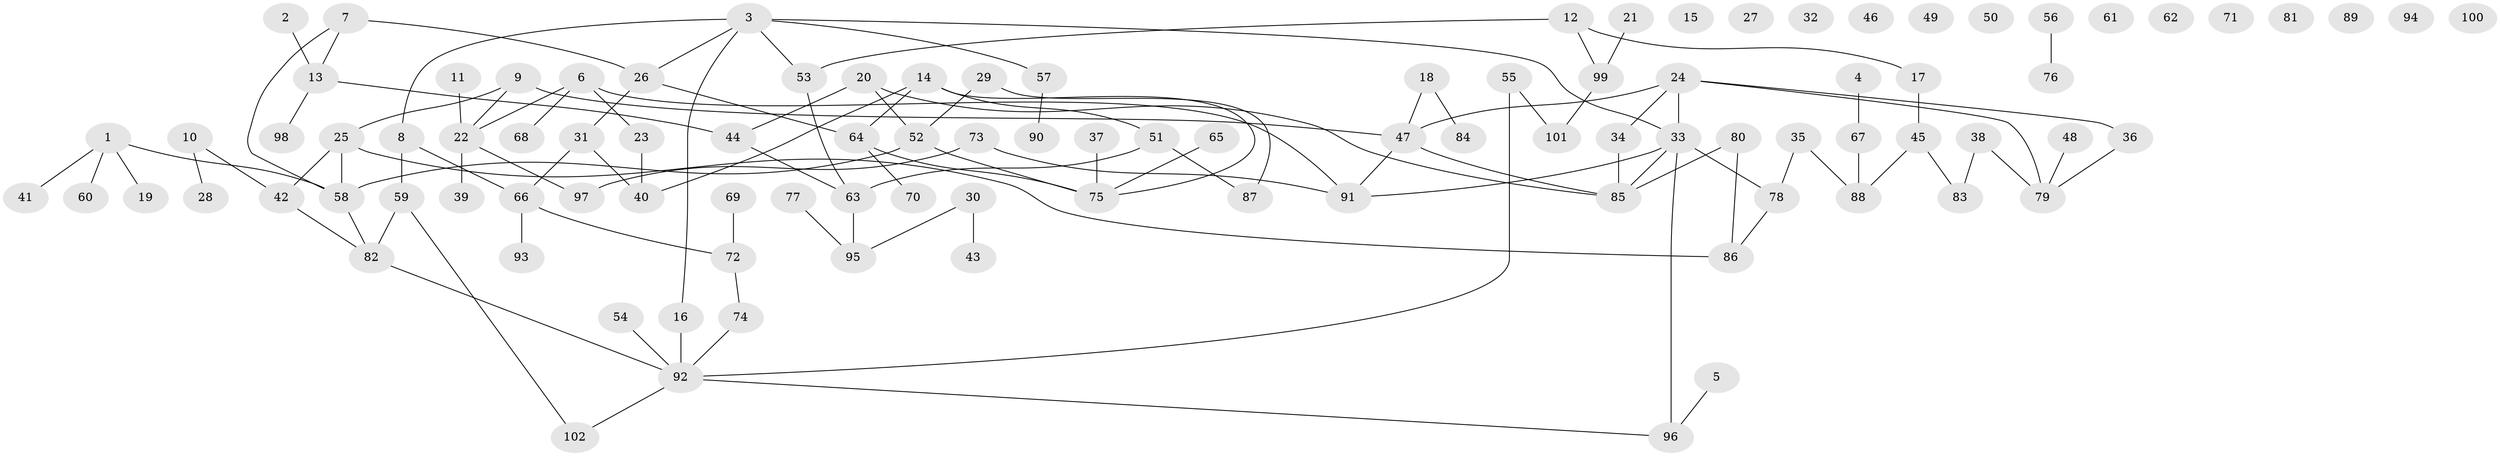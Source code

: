 // coarse degree distribution, {3: 0.10256410256410256, 5: 0.07692307692307693, 9: 0.02564102564102564, 2: 0.2564102564102564, 8: 0.02564102564102564, 1: 0.23076923076923078, 4: 0.23076923076923078, 6: 0.02564102564102564, 7: 0.02564102564102564}
// Generated by graph-tools (version 1.1) at 2025/48/03/04/25 22:48:35]
// undirected, 102 vertices, 115 edges
graph export_dot {
  node [color=gray90,style=filled];
  1;
  2;
  3;
  4;
  5;
  6;
  7;
  8;
  9;
  10;
  11;
  12;
  13;
  14;
  15;
  16;
  17;
  18;
  19;
  20;
  21;
  22;
  23;
  24;
  25;
  26;
  27;
  28;
  29;
  30;
  31;
  32;
  33;
  34;
  35;
  36;
  37;
  38;
  39;
  40;
  41;
  42;
  43;
  44;
  45;
  46;
  47;
  48;
  49;
  50;
  51;
  52;
  53;
  54;
  55;
  56;
  57;
  58;
  59;
  60;
  61;
  62;
  63;
  64;
  65;
  66;
  67;
  68;
  69;
  70;
  71;
  72;
  73;
  74;
  75;
  76;
  77;
  78;
  79;
  80;
  81;
  82;
  83;
  84;
  85;
  86;
  87;
  88;
  89;
  90;
  91;
  92;
  93;
  94;
  95;
  96;
  97;
  98;
  99;
  100;
  101;
  102;
  1 -- 19;
  1 -- 41;
  1 -- 58;
  1 -- 60;
  2 -- 13;
  3 -- 8;
  3 -- 16;
  3 -- 26;
  3 -- 33;
  3 -- 53;
  3 -- 57;
  4 -- 67;
  5 -- 96;
  6 -- 22;
  6 -- 23;
  6 -- 68;
  6 -- 91;
  7 -- 13;
  7 -- 26;
  7 -- 58;
  8 -- 59;
  8 -- 66;
  9 -- 22;
  9 -- 25;
  9 -- 47;
  10 -- 28;
  10 -- 42;
  11 -- 22;
  12 -- 17;
  12 -- 53;
  12 -- 99;
  13 -- 44;
  13 -- 98;
  14 -- 40;
  14 -- 51;
  14 -- 64;
  14 -- 75;
  16 -- 92;
  17 -- 45;
  18 -- 47;
  18 -- 84;
  20 -- 44;
  20 -- 52;
  20 -- 85;
  21 -- 99;
  22 -- 39;
  22 -- 97;
  23 -- 40;
  24 -- 33;
  24 -- 34;
  24 -- 36;
  24 -- 47;
  24 -- 79;
  25 -- 42;
  25 -- 58;
  25 -- 86;
  26 -- 31;
  26 -- 64;
  29 -- 52;
  29 -- 87;
  30 -- 43;
  30 -- 95;
  31 -- 40;
  31 -- 66;
  33 -- 78;
  33 -- 85;
  33 -- 91;
  33 -- 96;
  34 -- 85;
  35 -- 78;
  35 -- 88;
  36 -- 79;
  37 -- 75;
  38 -- 79;
  38 -- 83;
  42 -- 82;
  44 -- 63;
  45 -- 83;
  45 -- 88;
  47 -- 85;
  47 -- 91;
  48 -- 79;
  51 -- 63;
  51 -- 87;
  52 -- 58;
  52 -- 75;
  53 -- 63;
  54 -- 92;
  55 -- 92;
  55 -- 101;
  56 -- 76;
  57 -- 90;
  58 -- 82;
  59 -- 82;
  59 -- 102;
  63 -- 95;
  64 -- 70;
  64 -- 75;
  65 -- 75;
  66 -- 72;
  66 -- 93;
  67 -- 88;
  69 -- 72;
  72 -- 74;
  73 -- 91;
  73 -- 97;
  74 -- 92;
  77 -- 95;
  78 -- 86;
  80 -- 85;
  80 -- 86;
  82 -- 92;
  92 -- 96;
  92 -- 102;
  99 -- 101;
}
